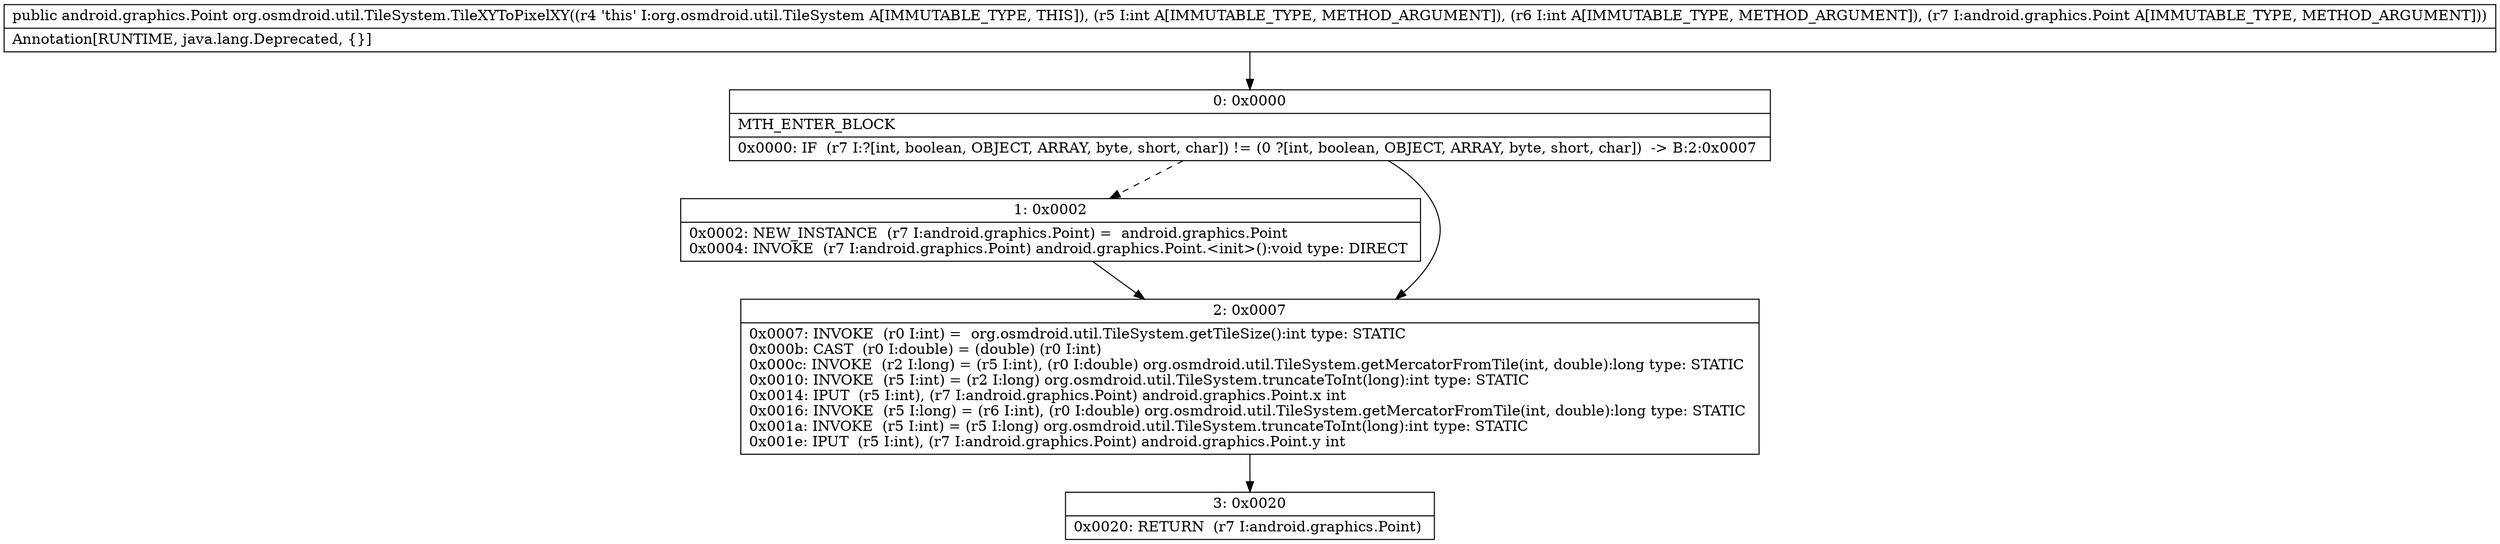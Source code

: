 digraph "CFG fororg.osmdroid.util.TileSystem.TileXYToPixelXY(IILandroid\/graphics\/Point;)Landroid\/graphics\/Point;" {
Node_0 [shape=record,label="{0\:\ 0x0000|MTH_ENTER_BLOCK\l|0x0000: IF  (r7 I:?[int, boolean, OBJECT, ARRAY, byte, short, char]) != (0 ?[int, boolean, OBJECT, ARRAY, byte, short, char])  \-\> B:2:0x0007 \l}"];
Node_1 [shape=record,label="{1\:\ 0x0002|0x0002: NEW_INSTANCE  (r7 I:android.graphics.Point) =  android.graphics.Point \l0x0004: INVOKE  (r7 I:android.graphics.Point) android.graphics.Point.\<init\>():void type: DIRECT \l}"];
Node_2 [shape=record,label="{2\:\ 0x0007|0x0007: INVOKE  (r0 I:int) =  org.osmdroid.util.TileSystem.getTileSize():int type: STATIC \l0x000b: CAST  (r0 I:double) = (double) (r0 I:int) \l0x000c: INVOKE  (r2 I:long) = (r5 I:int), (r0 I:double) org.osmdroid.util.TileSystem.getMercatorFromTile(int, double):long type: STATIC \l0x0010: INVOKE  (r5 I:int) = (r2 I:long) org.osmdroid.util.TileSystem.truncateToInt(long):int type: STATIC \l0x0014: IPUT  (r5 I:int), (r7 I:android.graphics.Point) android.graphics.Point.x int \l0x0016: INVOKE  (r5 I:long) = (r6 I:int), (r0 I:double) org.osmdroid.util.TileSystem.getMercatorFromTile(int, double):long type: STATIC \l0x001a: INVOKE  (r5 I:int) = (r5 I:long) org.osmdroid.util.TileSystem.truncateToInt(long):int type: STATIC \l0x001e: IPUT  (r5 I:int), (r7 I:android.graphics.Point) android.graphics.Point.y int \l}"];
Node_3 [shape=record,label="{3\:\ 0x0020|0x0020: RETURN  (r7 I:android.graphics.Point) \l}"];
MethodNode[shape=record,label="{public android.graphics.Point org.osmdroid.util.TileSystem.TileXYToPixelXY((r4 'this' I:org.osmdroid.util.TileSystem A[IMMUTABLE_TYPE, THIS]), (r5 I:int A[IMMUTABLE_TYPE, METHOD_ARGUMENT]), (r6 I:int A[IMMUTABLE_TYPE, METHOD_ARGUMENT]), (r7 I:android.graphics.Point A[IMMUTABLE_TYPE, METHOD_ARGUMENT]))  | Annotation[RUNTIME, java.lang.Deprecated, \{\}]\l}"];
MethodNode -> Node_0;
Node_0 -> Node_1[style=dashed];
Node_0 -> Node_2;
Node_1 -> Node_2;
Node_2 -> Node_3;
}

